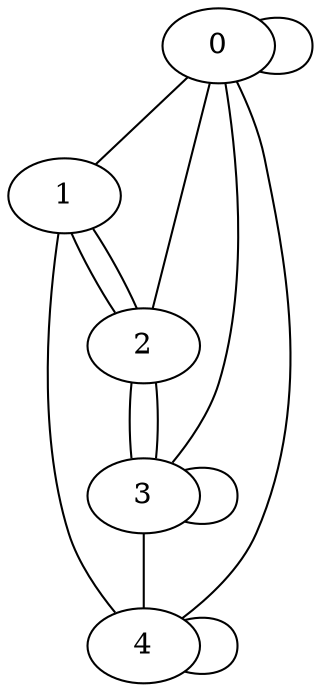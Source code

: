 graph graphname {0;1;2;3;4;0--0; 0--1; 0--2; 0--3; 0--4; 1--2; 1--2; 1--4; 2--3; 2--3; 3--3; 3--4; 4--4; }